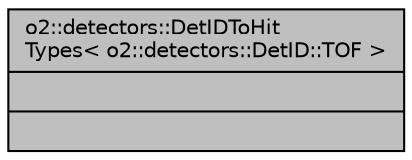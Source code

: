 digraph "o2::detectors::DetIDToHitTypes&lt; o2::detectors::DetID::TOF &gt;"
{
 // INTERACTIVE_SVG=YES
  bgcolor="transparent";
  edge [fontname="Helvetica",fontsize="10",labelfontname="Helvetica",labelfontsize="10"];
  node [fontname="Helvetica",fontsize="10",shape=record];
  Node1 [label="{o2::detectors::DetIDToHit\lTypes\< o2::detectors::DetID::TOF \>\n||}",height=0.2,width=0.4,color="black", fillcolor="grey75", style="filled", fontcolor="black"];
}
